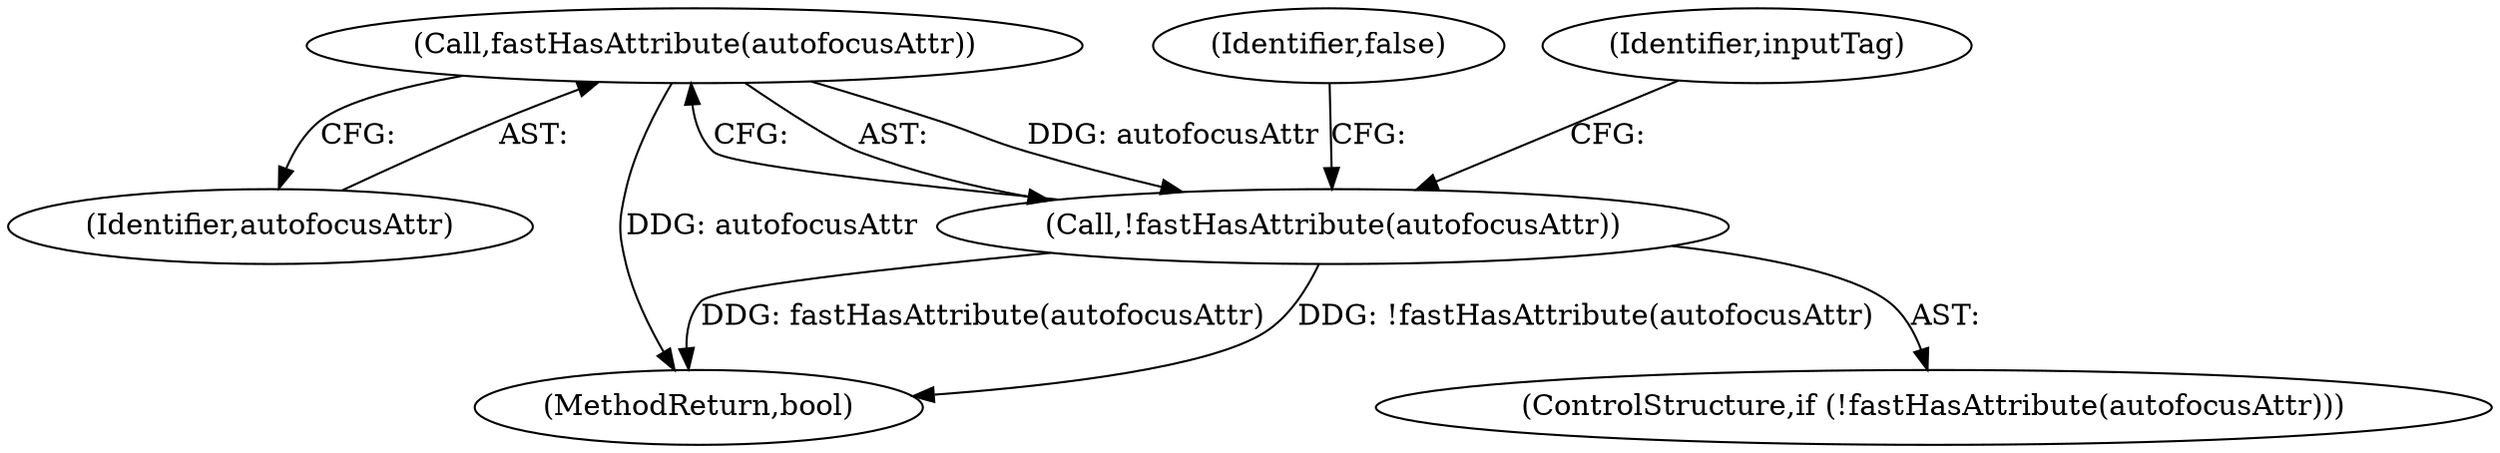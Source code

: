 digraph "1_Chrome_25f9415f43d607d3d01f542f067e3cc471983e6b@del" {
"1000104" [label="(Call,fastHasAttribute(autofocusAttr))"];
"1000103" [label="(Call,!fastHasAttribute(autofocusAttr))"];
"1000102" [label="(ControlStructure,if (!fastHasAttribute(autofocusAttr)))"];
"1000105" [label="(Identifier,autofocusAttr)"];
"1000136" [label="(MethodReturn,bool)"];
"1000107" [label="(Identifier,false)"];
"1000103" [label="(Call,!fastHasAttribute(autofocusAttr))"];
"1000104" [label="(Call,fastHasAttribute(autofocusAttr))"];
"1000110" [label="(Identifier,inputTag)"];
"1000104" -> "1000103"  [label="AST: "];
"1000104" -> "1000105"  [label="CFG: "];
"1000105" -> "1000104"  [label="AST: "];
"1000103" -> "1000104"  [label="CFG: "];
"1000104" -> "1000136"  [label="DDG: autofocusAttr"];
"1000104" -> "1000103"  [label="DDG: autofocusAttr"];
"1000103" -> "1000102"  [label="AST: "];
"1000107" -> "1000103"  [label="CFG: "];
"1000110" -> "1000103"  [label="CFG: "];
"1000103" -> "1000136"  [label="DDG: fastHasAttribute(autofocusAttr)"];
"1000103" -> "1000136"  [label="DDG: !fastHasAttribute(autofocusAttr)"];
}
